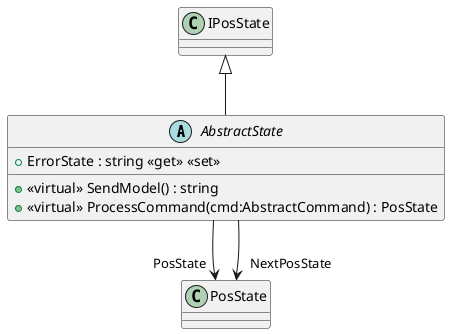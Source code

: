 @startuml
abstract class AbstractState {
    + ErrorState : string <<get>> <<set>>
    + <<virtual>> SendModel() : string
    + <<virtual>> ProcessCommand(cmd:AbstractCommand) : PosState
}
IPosState <|-- AbstractState
AbstractState --> "PosState" PosState
AbstractState --> "NextPosState" PosState
@enduml
